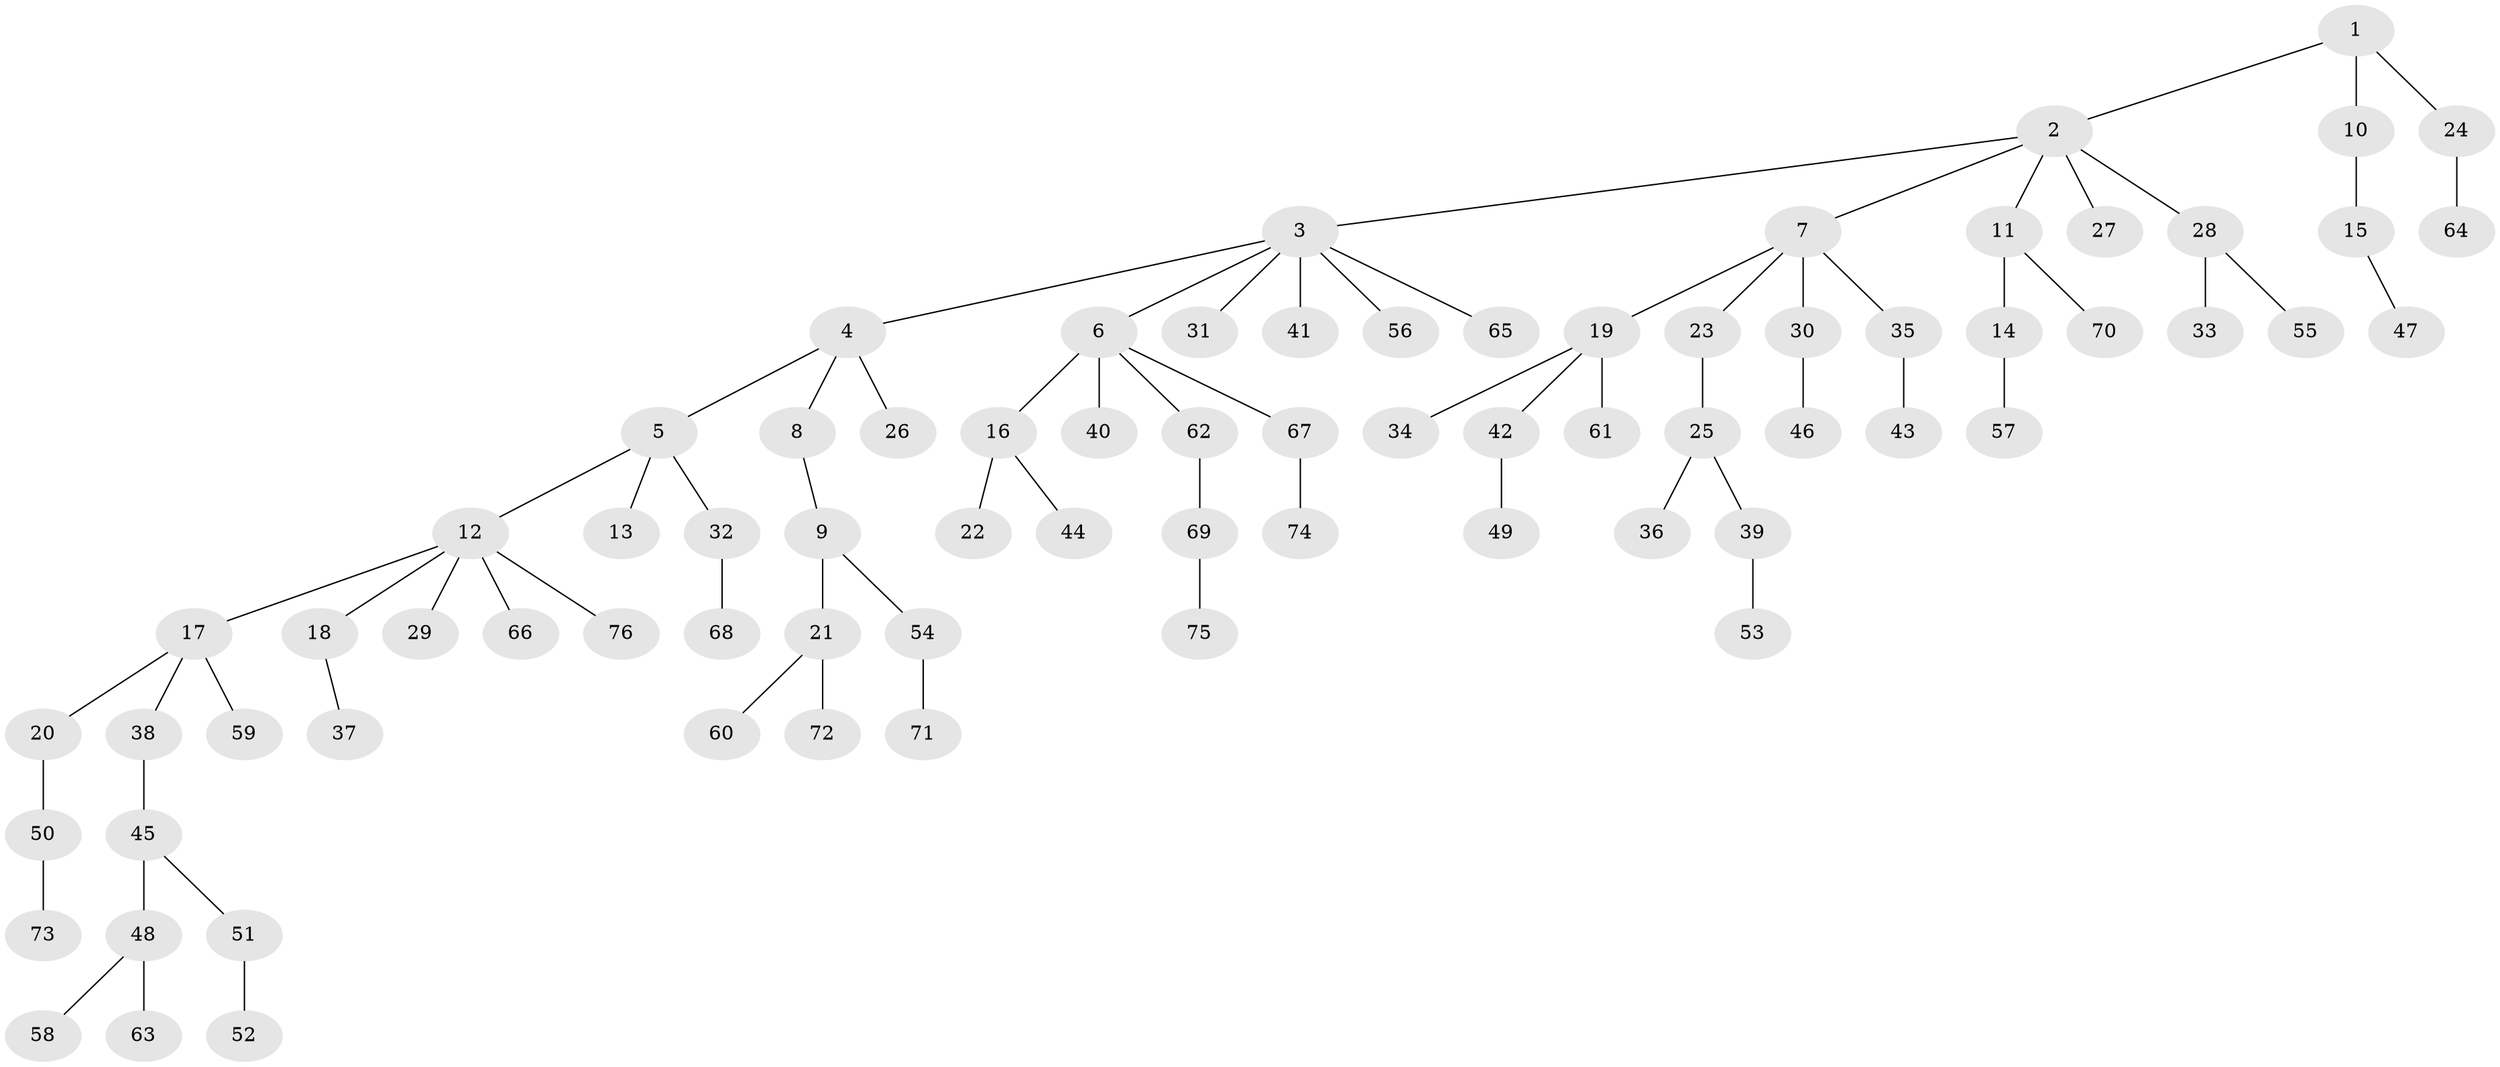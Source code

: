 // coarse degree distribution, {7: 0.02631578947368421, 10: 0.02631578947368421, 6: 0.05263157894736842, 1: 0.6842105263157895, 4: 0.02631578947368421, 2: 0.15789473684210525, 3: 0.02631578947368421}
// Generated by graph-tools (version 1.1) at 2025/19/03/04/25 18:19:06]
// undirected, 76 vertices, 75 edges
graph export_dot {
graph [start="1"]
  node [color=gray90,style=filled];
  1;
  2;
  3;
  4;
  5;
  6;
  7;
  8;
  9;
  10;
  11;
  12;
  13;
  14;
  15;
  16;
  17;
  18;
  19;
  20;
  21;
  22;
  23;
  24;
  25;
  26;
  27;
  28;
  29;
  30;
  31;
  32;
  33;
  34;
  35;
  36;
  37;
  38;
  39;
  40;
  41;
  42;
  43;
  44;
  45;
  46;
  47;
  48;
  49;
  50;
  51;
  52;
  53;
  54;
  55;
  56;
  57;
  58;
  59;
  60;
  61;
  62;
  63;
  64;
  65;
  66;
  67;
  68;
  69;
  70;
  71;
  72;
  73;
  74;
  75;
  76;
  1 -- 2;
  1 -- 10;
  1 -- 24;
  2 -- 3;
  2 -- 7;
  2 -- 11;
  2 -- 27;
  2 -- 28;
  3 -- 4;
  3 -- 6;
  3 -- 31;
  3 -- 41;
  3 -- 56;
  3 -- 65;
  4 -- 5;
  4 -- 8;
  4 -- 26;
  5 -- 12;
  5 -- 13;
  5 -- 32;
  6 -- 16;
  6 -- 40;
  6 -- 62;
  6 -- 67;
  7 -- 19;
  7 -- 23;
  7 -- 30;
  7 -- 35;
  8 -- 9;
  9 -- 21;
  9 -- 54;
  10 -- 15;
  11 -- 14;
  11 -- 70;
  12 -- 17;
  12 -- 18;
  12 -- 29;
  12 -- 66;
  12 -- 76;
  14 -- 57;
  15 -- 47;
  16 -- 22;
  16 -- 44;
  17 -- 20;
  17 -- 38;
  17 -- 59;
  18 -- 37;
  19 -- 34;
  19 -- 42;
  19 -- 61;
  20 -- 50;
  21 -- 60;
  21 -- 72;
  23 -- 25;
  24 -- 64;
  25 -- 36;
  25 -- 39;
  28 -- 33;
  28 -- 55;
  30 -- 46;
  32 -- 68;
  35 -- 43;
  38 -- 45;
  39 -- 53;
  42 -- 49;
  45 -- 48;
  45 -- 51;
  48 -- 58;
  48 -- 63;
  50 -- 73;
  51 -- 52;
  54 -- 71;
  62 -- 69;
  67 -- 74;
  69 -- 75;
}
